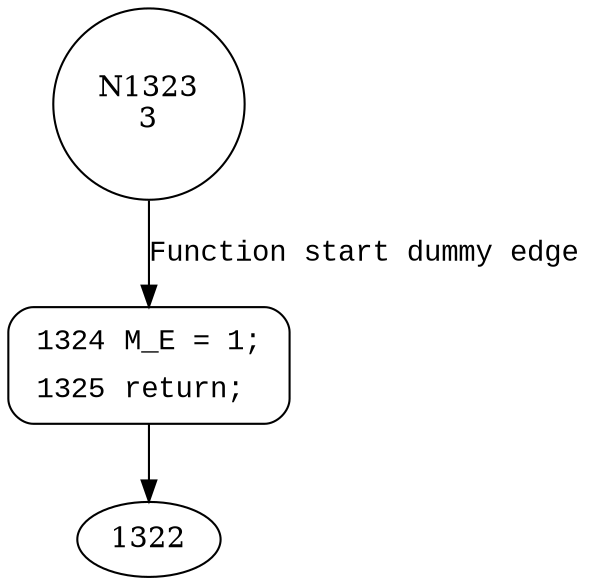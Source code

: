 digraph fire_time_events {
1323 [shape="circle" label="N1323\n3"]
1324 [shape="circle" label="N1324\n2"]
1324 [style="filled,bold" penwidth="1" fillcolor="white" fontname="Courier New" shape="Mrecord" label=<<table border="0" cellborder="0" cellpadding="3" bgcolor="white"><tr><td align="right">1324</td><td align="left">M_E = 1;</td></tr><tr><td align="right">1325</td><td align="left">return;</td></tr></table>>]
1324 -> 1322[label=""]
1323 -> 1324 [label="Function start dummy edge" fontname="Courier New"]
}